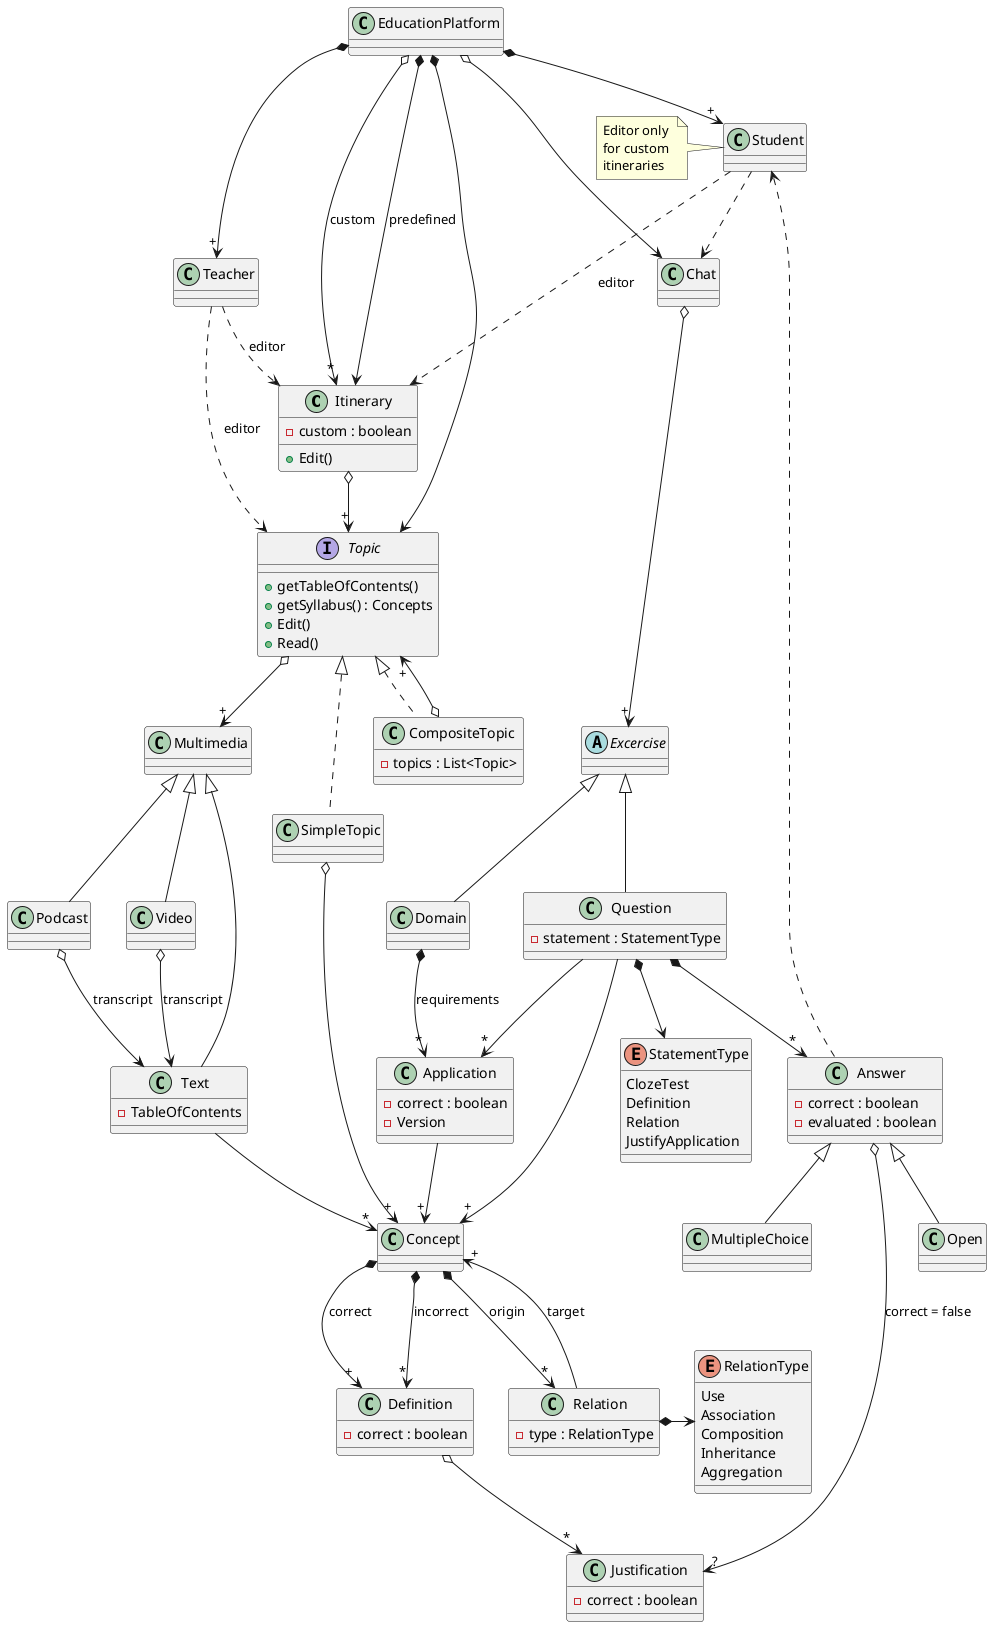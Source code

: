 @startuml EducationPlatformDomain

class Itinerary {
    - custom : boolean
    + Edit()
}

interface Topic{
    + getTableOfContents()
    + getSyllabus() : Concepts
    + Edit()
    + Read()
}


class SimpleTopic{
}

class CompositeTopic{
    - topics : List<Topic> 
}

abstract Excercise {
}

class Domain {
}

class Application {
    - correct : boolean
    - Version
}

class Question {
    - statement : StatementType
}

enum StatementType {
    ClozeTest
    Definition
    Relation
    JustifyApplication
}

class Text {
    - TableOfContents
}

class Concept {
}

class Definition {
    - correct : boolean
}

class Justification {
    - correct : boolean
}

class Multimedia {

}

class Answer{
    - correct : boolean
    - evaluated : boolean
}

EducationPlatform *--> "+" Teacher
EducationPlatform *--> "+" Student
EducationPlatform *--> Topic
EducationPlatform *--> Itinerary : predefined
EducationPlatform o--> "*" Itinerary : custom
EducationPlatform o--> Chat
Chat o--> "+" Excercise



'Student <..> Chat : topic
Student ..> Chat 
Answer ..> Student

Excercise <|-- Domain
Excercise <|-- Question 

Domain *-->"*" Application: requirements
Application -->"+" Concept

'Application <|-- Correct
'Application <|-- Incorrect

Question -->"+" Concept
Question -->"*" Application

Question *--> StatementType
Question *--> "*" Answer
Answer <|-- Open
Answer <|-- MultipleChoice
Answer o--> "?" Justification : correct = false

'Teacher ..> Open : review

Teacher ..> Topic : editor
Teacher ..> Itinerary : editor
Student ...> Itinerary : editor
note left of Student
    Editor only
    for custom 
    itineraries
    end note
'Student ...> Custom : editor


Topic <|.. CompositeTopic
Topic <|.. SimpleTopic
CompositeTopic o--> "+" Topic

'Itinerary <|-- Custom
'Itinerary <|-- Predefined

Itinerary o--> "+" Topic
'Predefined o--> "+" Topic


SimpleTopic o--> "+" Concept
Topic o--> "+" Multimedia
Concept *--> "+" Definition : correct
Concept *--> "*" Definition : incorrect
Relation *-right-> RelationType
Concept *--> "*" Relation : origin

enum RelationType {
    Use
    Association
    Composition
    Inheritance
    Aggregation
} 

class Relation {
    - type : RelationType
}


Relation --> "+" Concept : target
Definition o-->"*" Justification

'Justification o-->"+" Justification


Multimedia <|-- Podcast
Multimedia <|-- Video

Podcast o--> Text : transcript
Video o--> Text : transcript

Multimedia <|-- Text

Text -->"*" Concept

@enduml